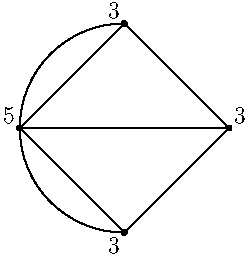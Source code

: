 /******************************************************************************
 *                                 LICENSE                                    *
 ******************************************************************************
 *  This file is part of Mathematics-and-Physics.                             *
 *                                                                            *
 *  Mathematics-and-Physics is free software: you can redistribute it and/or  *
 *  modify it under the terms of the GNU General Public License as published  *
 *  by the Free Software Foundation, either version 3 of the License, or      *
 *  (at your option) any later version.                                       *
 *                                                                            *
 *  Mathematics-and-Physics is distributed in the hope that it will be useful *
 *  but WITHOUT ANY WARRANTY; without even the implied warranty of            *
 *  MERCHANTABILITY or FITNESS FOR A PARTICULAR PURPOSE.  See the             *
 *  GNU General Public License for more details.                              *
 *                                                                            *
 *  You should have received a copy of the GNU General Public License         *
 *  along with Mathematics-and-Physics.  If not, see                          *
 *  <https://www.gnu.org/licenses/>.                                          *
 ******************************************************************************/

/*  Size of the figure.                                                       */
size(128);

/*  Locations of the 4 vertices.                                              */
pair A = (0.0, 0.0);
pair B = (1.0, 1.0);
pair C = (2.0, 0.0);
pair D = (1.0, -1.0);

/*  Draw the straight-line edges.                                             */
draw(A -- B -- C -- D -- cycle);
draw(A -- C);

/*  Draw the edges that make a multi-graph.                                   */
draw(A{N} .. B{E});
draw(A{S} .. D{E});

/*  Draw the vertices.                                                        */
dot(A);
dot(B);
dot(C);
dot(D);

/*  Label the degrees of the vertices.                                        */
label("$5$", A, NW);
label("$3$", B, NW);
label("$3$", C, NE);
label("$3$", D, SW);
